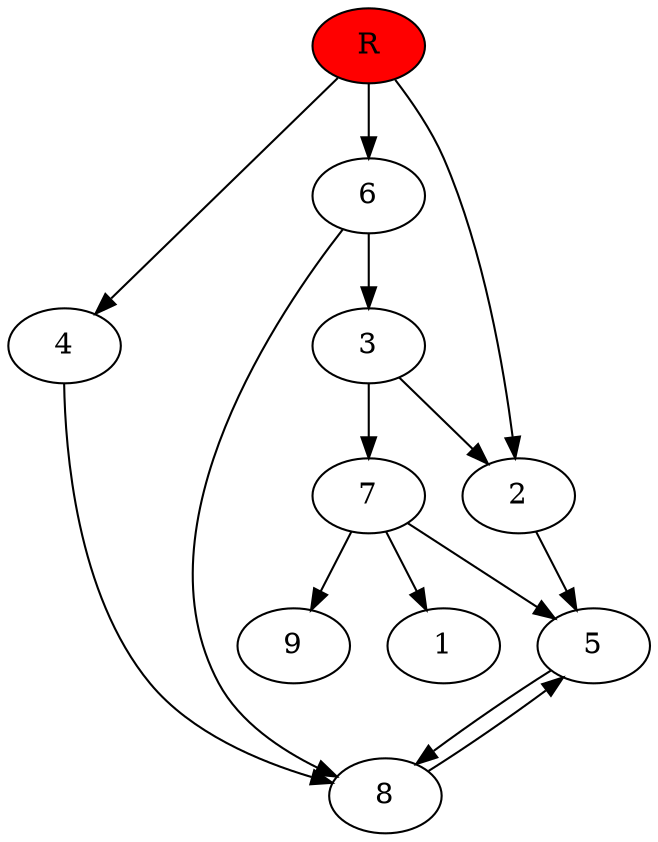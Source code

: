 digraph prb288 {
	1
	2
	3
	4
	5
	6
	7
	8
	R [fillcolor="#ff0000" style=filled]
	2 -> 5
	3 -> 2
	3 -> 7
	4 -> 8
	5 -> 8
	6 -> 3
	6 -> 8
	7 -> 1
	7 -> 5
	7 -> 9
	8 -> 5
	R -> 2
	R -> 4
	R -> 6
}
